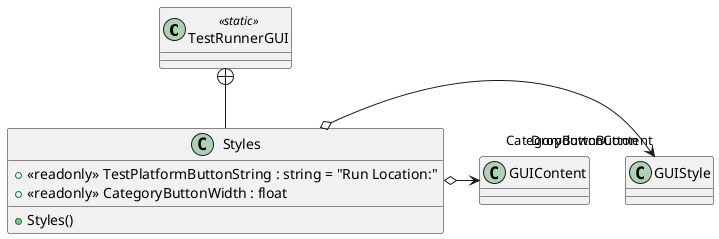 @startuml
class TestRunnerGUI <<static>> {
}
class Styles {
    + <<readonly>> TestPlatformButtonString : string = "Run Location:"
    + <<readonly>> CategoryButtonWidth : float
    + Styles()
}
TestRunnerGUI +-- Styles
Styles o-> "DropdownButton" GUIStyle
Styles o-> "CategoryButtonContent" GUIContent
@enduml
